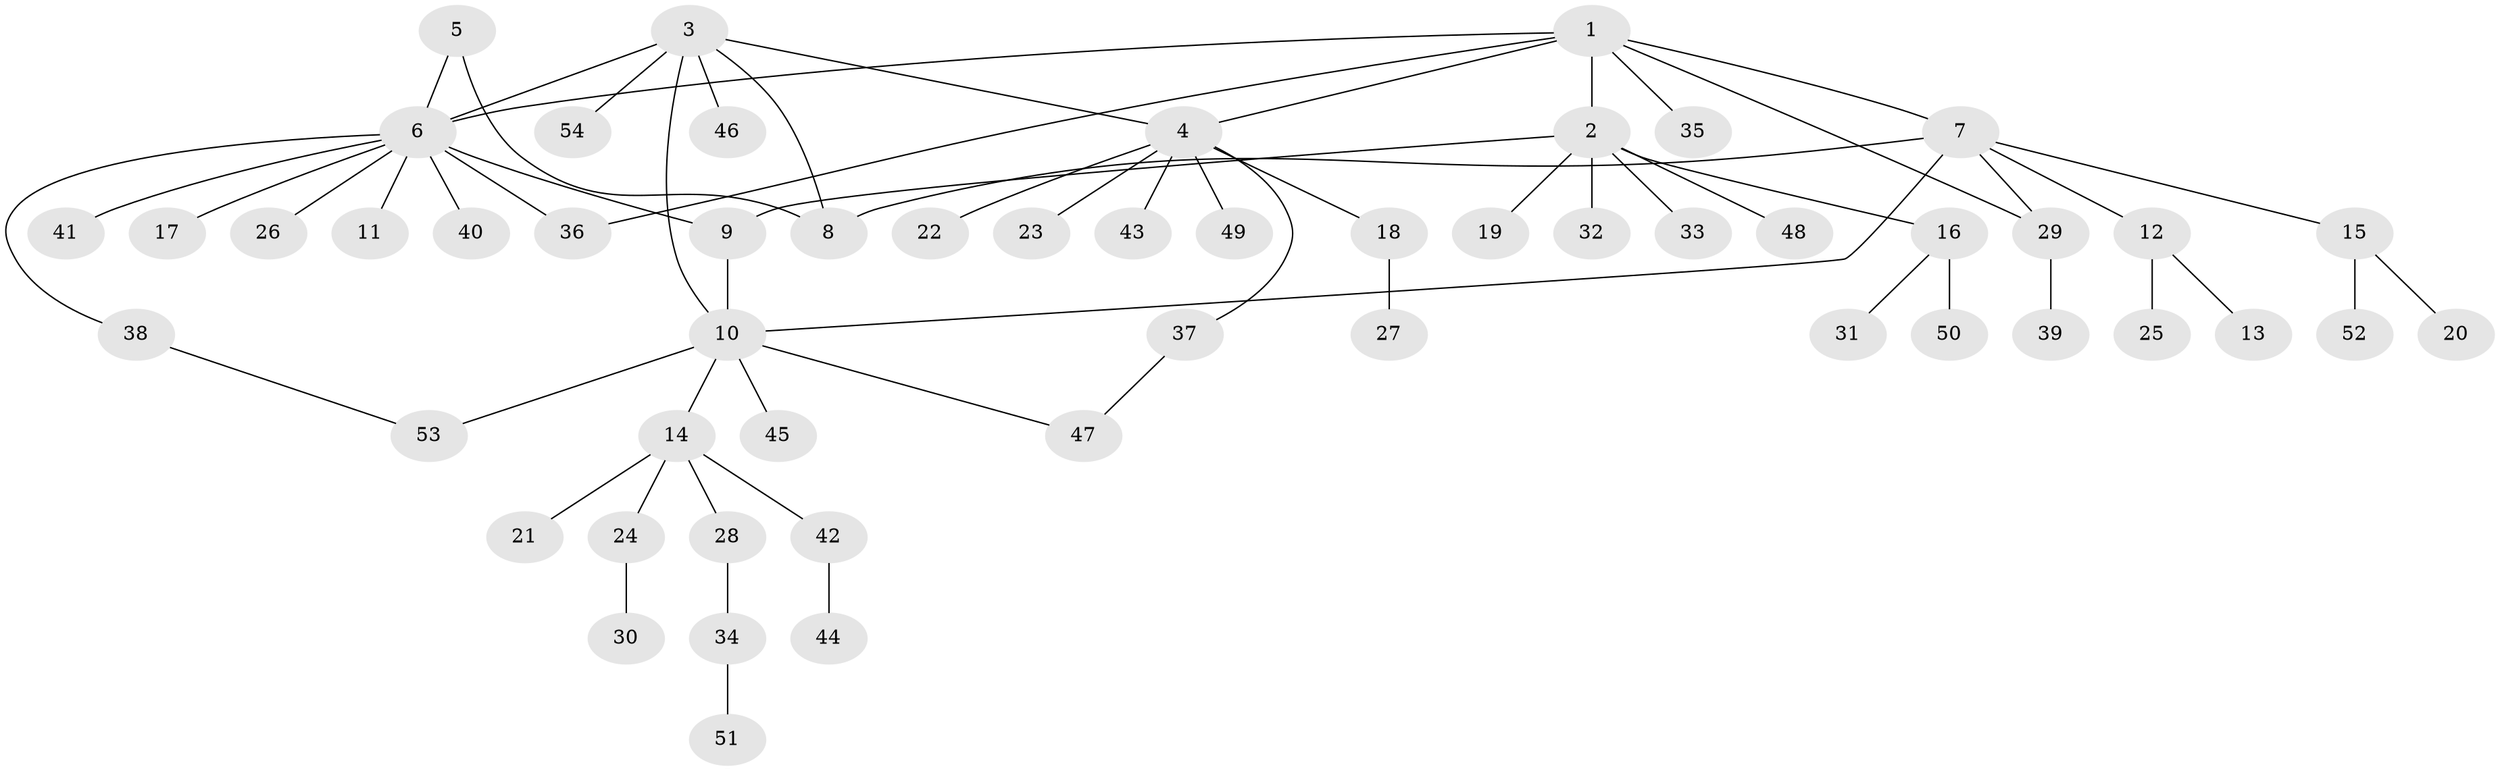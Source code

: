 // coarse degree distribution, {4: 0.18181818181818182, 1: 0.5454545454545454, 3: 0.045454545454545456, 5: 0.09090909090909091, 7: 0.045454545454545456, 2: 0.045454545454545456, 6: 0.045454545454545456}
// Generated by graph-tools (version 1.1) at 2025/37/03/04/25 23:37:48]
// undirected, 54 vertices, 63 edges
graph export_dot {
  node [color=gray90,style=filled];
  1;
  2;
  3;
  4;
  5;
  6;
  7;
  8;
  9;
  10;
  11;
  12;
  13;
  14;
  15;
  16;
  17;
  18;
  19;
  20;
  21;
  22;
  23;
  24;
  25;
  26;
  27;
  28;
  29;
  30;
  31;
  32;
  33;
  34;
  35;
  36;
  37;
  38;
  39;
  40;
  41;
  42;
  43;
  44;
  45;
  46;
  47;
  48;
  49;
  50;
  51;
  52;
  53;
  54;
  1 -- 2;
  1 -- 4;
  1 -- 6;
  1 -- 7;
  1 -- 29;
  1 -- 35;
  1 -- 36;
  2 -- 9;
  2 -- 16;
  2 -- 19;
  2 -- 32;
  2 -- 33;
  2 -- 48;
  3 -- 4;
  3 -- 6;
  3 -- 8;
  3 -- 10;
  3 -- 46;
  3 -- 54;
  4 -- 18;
  4 -- 22;
  4 -- 23;
  4 -- 37;
  4 -- 43;
  4 -- 49;
  5 -- 6;
  5 -- 8;
  6 -- 9;
  6 -- 11;
  6 -- 17;
  6 -- 26;
  6 -- 36;
  6 -- 38;
  6 -- 40;
  6 -- 41;
  7 -- 8;
  7 -- 10;
  7 -- 12;
  7 -- 15;
  7 -- 29;
  9 -- 10;
  10 -- 14;
  10 -- 45;
  10 -- 47;
  10 -- 53;
  12 -- 13;
  12 -- 25;
  14 -- 21;
  14 -- 24;
  14 -- 28;
  14 -- 42;
  15 -- 20;
  15 -- 52;
  16 -- 31;
  16 -- 50;
  18 -- 27;
  24 -- 30;
  28 -- 34;
  29 -- 39;
  34 -- 51;
  37 -- 47;
  38 -- 53;
  42 -- 44;
}
